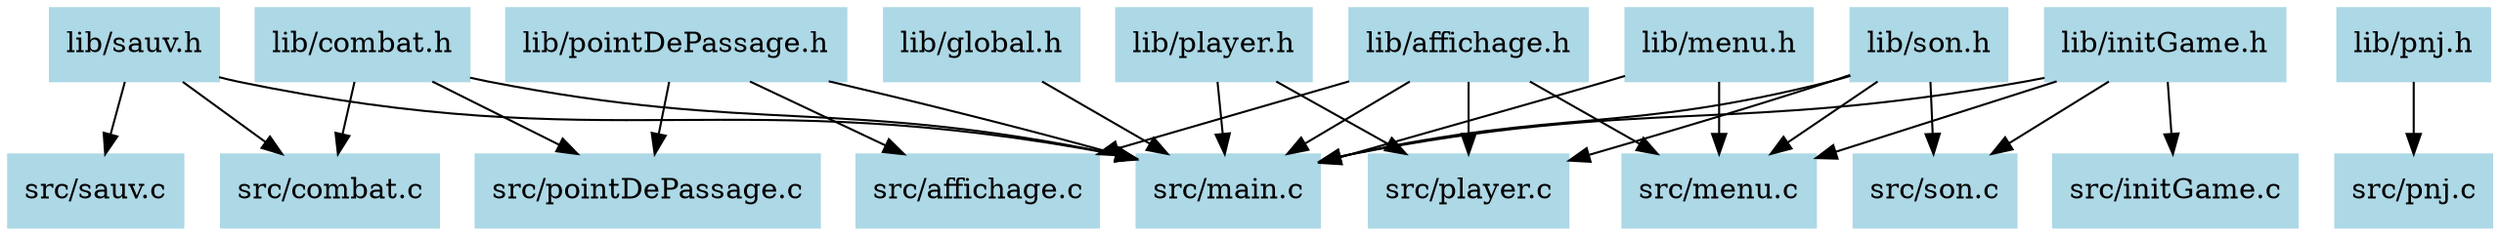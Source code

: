 
digraph G {
  node [shape=box, style=filled, color=lightblue];

  "lib/affichage.h" -> "src/affichage.c";
  "lib/pointDePassage.h" -> "src/affichage.c";
  "lib/combat.h" -> "src/combat.c";
  "lib/sauv.h" -> "src/combat.c";
  "lib/initGame.h" -> "src/initGame.c";
  "lib/combat.h" -> "src/main.c";
  "lib/player.h" -> "src/main.c";
  "lib/initGame.h" -> "src/main.c";
  "lib/sauv.h" -> "src/main.c";
  "lib/affichage.h" -> "src/main.c";
  "lib/pointDePassage.h" -> "src/main.c";
  "lib/menu.h" -> "src/main.c";
  "lib/global.h" -> "src/main.c";
  "lib/son.h" -> "src/main.c";
  "lib/menu.h" -> "src/menu.c";
  "lib/initGame.h" -> "src/menu.c";
  "lib/affichage.h" -> "src/menu.c";
  "lib/son.h" -> "src/menu.c";
  "lib/player.h" -> "src/player.c";
  "lib/affichage.h" -> "src/player.c";
  "lib/son.h" -> "src/player.c";
  "lib/pnj.h" -> "src/pnj.c";
  "lib/pointDePassage.h" -> "src/pointDePassage.c";
  "lib/combat.h" -> "src/pointDePassage.c";
  "lib/sauv.h" -> "src/sauv.c";
  "lib/initGame.h" -> "src/son.c";
  "lib/son.h" -> "src/son.c";
}
   